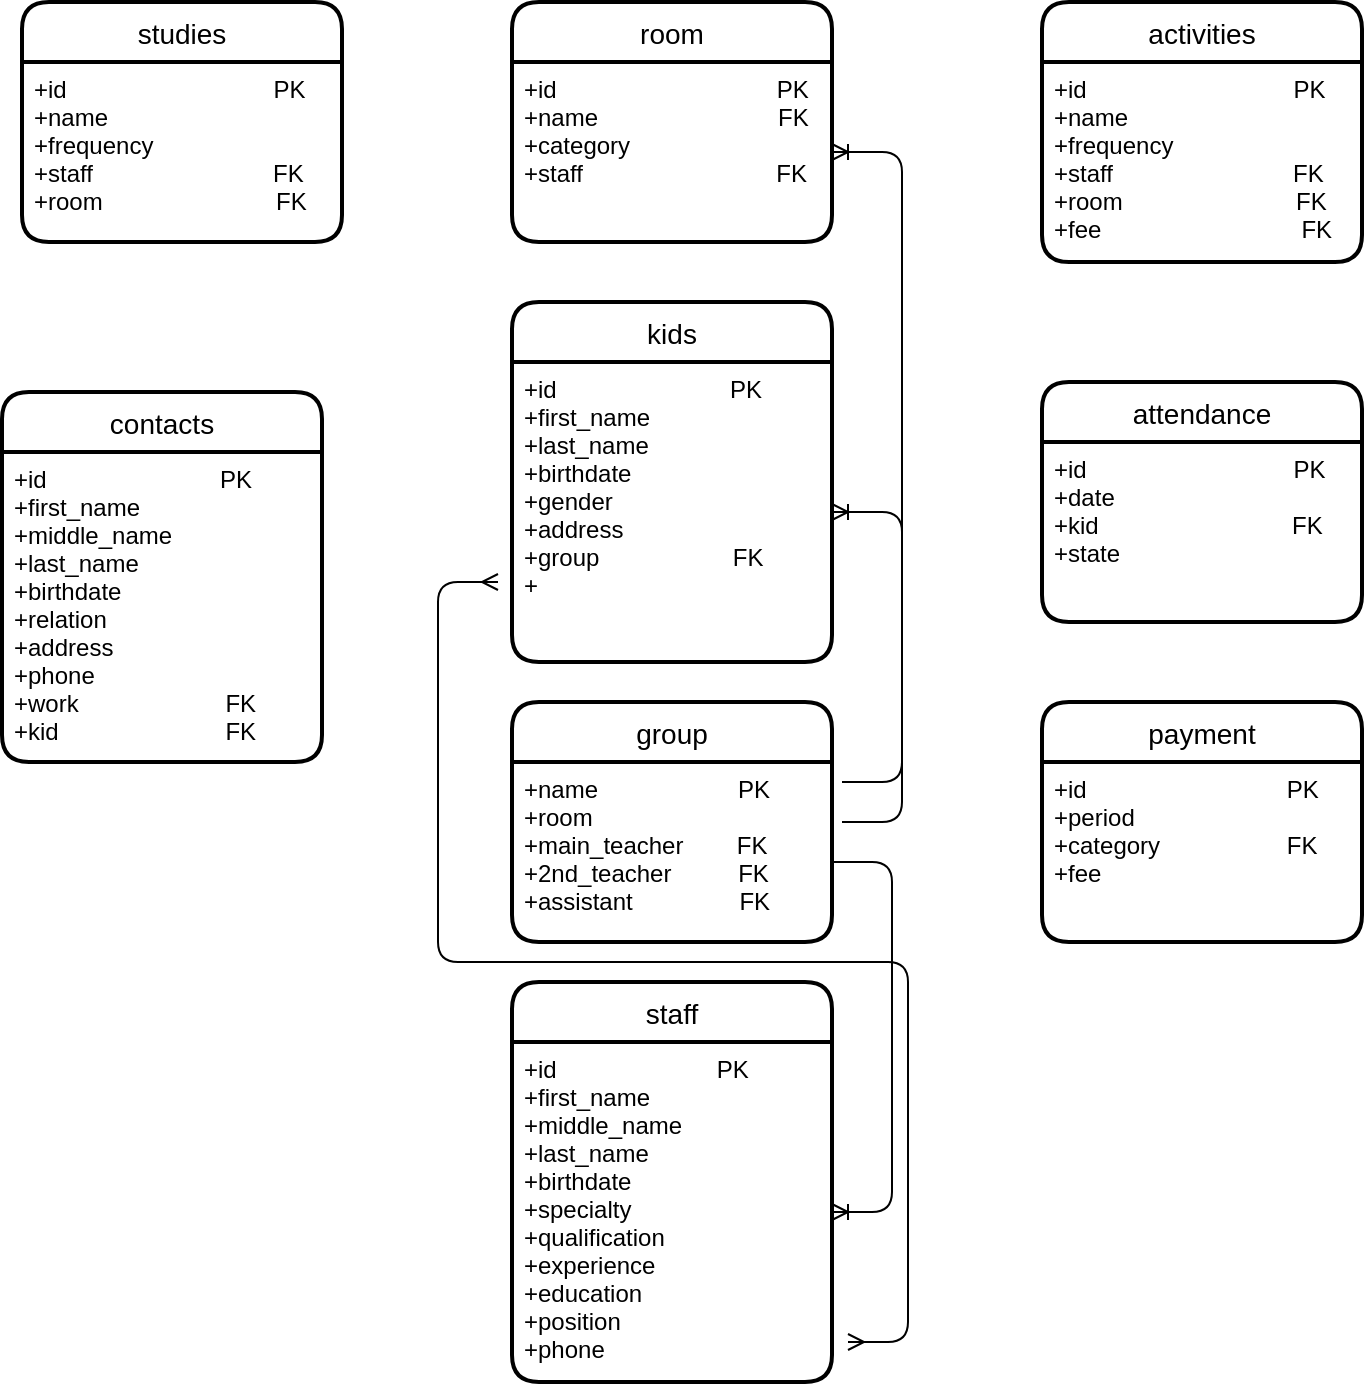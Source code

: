 <mxfile version="13.6.6" type="github">
  <diagram id="R2lEEEUBdFMjLlhIrx00" name="Page-1">
    <mxGraphModel dx="830" dy="2654" grid="1" gridSize="10" guides="1" tooltips="1" connect="1" arrows="1" fold="1" page="1" pageScale="1" pageWidth="850" pageHeight="1100" math="0" shadow="0" extFonts="Permanent Marker^https://fonts.googleapis.com/css?family=Permanent+Marker">
      <root>
        <mxCell id="0" />
        <mxCell id="1" parent="0" />
        <mxCell id="jtmZs7vrfvo6yjPVw2VY-1" value="kids" style="swimlane;childLayout=stackLayout;horizontal=1;startSize=30;horizontalStack=0;rounded=1;fontSize=14;fontStyle=0;strokeWidth=2;resizeParent=0;resizeLast=1;shadow=0;dashed=0;align=center;" vertex="1" parent="1">
          <mxGeometry x="345" y="-1810" width="160" height="180" as="geometry" />
        </mxCell>
        <mxCell id="jtmZs7vrfvo6yjPVw2VY-2" value="+id                          PK&#xa;+first_name&#xa;+last_name&#xa;+birthdate&#xa;+gender&#xa;+address&#xa;+group                    FK&#xa;+" style="align=left;strokeColor=none;fillColor=none;spacingLeft=4;fontSize=12;verticalAlign=top;resizable=0;rotatable=0;part=1;" vertex="1" parent="jtmZs7vrfvo6yjPVw2VY-1">
          <mxGeometry y="30" width="160" height="150" as="geometry" />
        </mxCell>
        <mxCell id="jtmZs7vrfvo6yjPVw2VY-48" value="activities" style="swimlane;childLayout=stackLayout;horizontal=1;startSize=30;horizontalStack=0;rounded=1;fontSize=14;fontStyle=0;strokeWidth=2;resizeParent=0;resizeLast=1;shadow=0;dashed=0;align=center;" vertex="1" parent="1">
          <mxGeometry x="610" y="-1960" width="160" height="130" as="geometry" />
        </mxCell>
        <mxCell id="jtmZs7vrfvo6yjPVw2VY-49" value="+id                               PK&#xa;+name&#xa;+frequency&#xa;+staff                           FK&#xa;+room                          FK&#xa;+fee                              FK" style="align=left;strokeColor=none;fillColor=none;spacingLeft=4;fontSize=12;verticalAlign=top;resizable=0;rotatable=0;part=1;" vertex="1" parent="jtmZs7vrfvo6yjPVw2VY-48">
          <mxGeometry y="30" width="160" height="100" as="geometry" />
        </mxCell>
        <mxCell id="jtmZs7vrfvo6yjPVw2VY-45" value="studies" style="swimlane;childLayout=stackLayout;horizontal=1;startSize=30;horizontalStack=0;rounded=1;fontSize=14;fontStyle=0;strokeWidth=2;resizeParent=0;resizeLast=1;shadow=0;dashed=0;align=center;" vertex="1" parent="1">
          <mxGeometry x="100" y="-1960" width="160" height="120" as="geometry" />
        </mxCell>
        <mxCell id="jtmZs7vrfvo6yjPVw2VY-46" value="+id                               PK&#xa;+name&#xa;+frequency&#xa;+staff                           FK&#xa;+room                          FK" style="align=left;strokeColor=none;fillColor=none;spacingLeft=4;fontSize=12;verticalAlign=top;resizable=0;rotatable=0;part=1;" vertex="1" parent="jtmZs7vrfvo6yjPVw2VY-45">
          <mxGeometry y="30" width="160" height="90" as="geometry" />
        </mxCell>
        <mxCell id="jtmZs7vrfvo6yjPVw2VY-50" value="room" style="swimlane;childLayout=stackLayout;horizontal=1;startSize=30;horizontalStack=0;rounded=1;fontSize=14;fontStyle=0;strokeWidth=2;resizeParent=0;resizeLast=1;shadow=0;dashed=0;align=center;" vertex="1" parent="1">
          <mxGeometry x="345" y="-1960" width="160" height="120" as="geometry" />
        </mxCell>
        <mxCell id="jtmZs7vrfvo6yjPVw2VY-51" value="+id                                 PK&#xa;+name                           FK&#xa;+category&#xa;+staff                             FK" style="align=left;strokeColor=none;fillColor=none;spacingLeft=4;fontSize=12;verticalAlign=top;resizable=0;rotatable=0;part=1;" vertex="1" parent="jtmZs7vrfvo6yjPVw2VY-50">
          <mxGeometry y="30" width="160" height="90" as="geometry" />
        </mxCell>
        <mxCell id="jtmZs7vrfvo6yjPVw2VY-53" value="attendance" style="swimlane;childLayout=stackLayout;horizontal=1;startSize=30;horizontalStack=0;rounded=1;fontSize=14;fontStyle=0;strokeWidth=2;resizeParent=0;resizeLast=1;shadow=0;dashed=0;align=center;" vertex="1" parent="1">
          <mxGeometry x="610" y="-1770" width="160" height="120" as="geometry" />
        </mxCell>
        <mxCell id="jtmZs7vrfvo6yjPVw2VY-54" value="+id                               PK&#xa;+date&#xa;+kid                             FK&#xa;+state&#xa;" style="align=left;strokeColor=none;fillColor=none;spacingLeft=4;fontSize=12;verticalAlign=top;resizable=0;rotatable=0;part=1;" vertex="1" parent="jtmZs7vrfvo6yjPVw2VY-53">
          <mxGeometry y="30" width="160" height="90" as="geometry" />
        </mxCell>
        <mxCell id="jtmZs7vrfvo6yjPVw2VY-55" value="payment" style="swimlane;childLayout=stackLayout;horizontal=1;startSize=30;horizontalStack=0;rounded=1;fontSize=14;fontStyle=0;strokeWidth=2;resizeParent=0;resizeLast=1;shadow=0;dashed=0;align=center;" vertex="1" parent="1">
          <mxGeometry x="610" y="-1610" width="160" height="120" as="geometry" />
        </mxCell>
        <mxCell id="jtmZs7vrfvo6yjPVw2VY-56" value="+id                              PK&#xa;+period&#xa;+category                   FK&#xa;+fee" style="align=left;strokeColor=none;fillColor=none;spacingLeft=4;fontSize=12;verticalAlign=top;resizable=0;rotatable=0;part=1;" vertex="1" parent="jtmZs7vrfvo6yjPVw2VY-55">
          <mxGeometry y="30" width="160" height="90" as="geometry" />
        </mxCell>
        <mxCell id="jtmZs7vrfvo6yjPVw2VY-57" value="contacts" style="swimlane;childLayout=stackLayout;horizontal=1;startSize=30;horizontalStack=0;rounded=1;fontSize=14;fontStyle=0;strokeWidth=2;resizeParent=0;resizeLast=1;shadow=0;dashed=0;align=center;" vertex="1" parent="1">
          <mxGeometry x="90" y="-1765" width="160" height="185" as="geometry" />
        </mxCell>
        <mxCell id="jtmZs7vrfvo6yjPVw2VY-58" value="+id                          PK&#xa;+first_name&#xa;+middle_name&#xa;+last_name&#xa;+birthdate&#xa;+relation&#xa;+address&#xa;+phone&#xa;+work                      FK&#xa;+kid                         FK" style="align=left;strokeColor=none;fillColor=none;spacingLeft=4;fontSize=12;verticalAlign=top;resizable=0;rotatable=0;part=1;" vertex="1" parent="jtmZs7vrfvo6yjPVw2VY-57">
          <mxGeometry y="30" width="160" height="155" as="geometry" />
        </mxCell>
        <mxCell id="jtmZs7vrfvo6yjPVw2VY-63" value="group" style="swimlane;childLayout=stackLayout;horizontal=1;startSize=30;horizontalStack=0;rounded=1;fontSize=14;fontStyle=0;strokeWidth=2;resizeParent=0;resizeLast=1;shadow=0;dashed=0;align=center;" vertex="1" parent="1">
          <mxGeometry x="345" y="-1610" width="160" height="120" as="geometry" />
        </mxCell>
        <mxCell id="jtmZs7vrfvo6yjPVw2VY-64" value="+name                     PK&#xa;+room&#xa;+main_teacher        FK&#xa;+2nd_teacher          FK&#xa;+assistant                FK" style="align=left;strokeColor=none;fillColor=none;spacingLeft=4;fontSize=12;verticalAlign=top;resizable=0;rotatable=0;part=1;" vertex="1" parent="jtmZs7vrfvo6yjPVw2VY-63">
          <mxGeometry y="30" width="160" height="90" as="geometry" />
        </mxCell>
        <mxCell id="jtmZs7vrfvo6yjPVw2VY-72" value="" style="edgeStyle=entityRelationEdgeStyle;fontSize=12;html=1;endArrow=ERoneToMany;" edge="1" parent="jtmZs7vrfvo6yjPVw2VY-63" target="jtmZs7vrfvo6yjPVw2VY-31">
          <mxGeometry width="100" height="100" relative="1" as="geometry">
            <mxPoint x="160" y="80" as="sourcePoint" />
            <mxPoint x="260" y="-20" as="targetPoint" />
          </mxGeometry>
        </mxCell>
        <mxCell id="jtmZs7vrfvo6yjPVw2VY-65" value="" style="edgeStyle=entityRelationEdgeStyle;fontSize=12;html=1;endArrow=ERoneToMany;" edge="1" parent="1" target="jtmZs7vrfvo6yjPVw2VY-51">
          <mxGeometry width="100" height="100" relative="1" as="geometry">
            <mxPoint x="510" y="-1550" as="sourcePoint" />
            <mxPoint x="610" y="-1650" as="targetPoint" />
          </mxGeometry>
        </mxCell>
        <mxCell id="jtmZs7vrfvo6yjPVw2VY-30" value="staff" style="swimlane;childLayout=stackLayout;horizontal=1;startSize=30;horizontalStack=0;rounded=1;fontSize=14;fontStyle=0;strokeWidth=2;resizeParent=0;resizeLast=1;shadow=0;dashed=0;align=center;" vertex="1" parent="1">
          <mxGeometry x="345" y="-1470" width="160" height="200" as="geometry" />
        </mxCell>
        <mxCell id="jtmZs7vrfvo6yjPVw2VY-31" value="+id                        PK&#xa;+first_name&#xa;+middle_name&#xa;+last_name&#xa;+birthdate&#xa;+specialty&#xa;+qualification&#xa;+experience&#xa;+education&#xa;+position&#xa;+phone" style="align=left;strokeColor=none;fillColor=none;spacingLeft=4;fontSize=12;verticalAlign=top;resizable=0;rotatable=0;part=1;" vertex="1" parent="jtmZs7vrfvo6yjPVw2VY-30">
          <mxGeometry y="30" width="160" height="170" as="geometry" />
        </mxCell>
        <mxCell id="jtmZs7vrfvo6yjPVw2VY-75" value="" style="edgeStyle=entityRelationEdgeStyle;fontSize=12;html=1;endArrow=ERoneToMany;" edge="1" parent="1" target="jtmZs7vrfvo6yjPVw2VY-2">
          <mxGeometry width="100" height="100" relative="1" as="geometry">
            <mxPoint x="510" y="-1570" as="sourcePoint" />
            <mxPoint x="590" y="-1679" as="targetPoint" />
          </mxGeometry>
        </mxCell>
        <mxCell id="jtmZs7vrfvo6yjPVw2VY-76" value="" style="edgeStyle=entityRelationEdgeStyle;fontSize=12;html=1;endArrow=ERmany;startArrow=ERmany;jumpStyle=none;" edge="1" parent="1">
          <mxGeometry width="100" height="100" relative="1" as="geometry">
            <mxPoint x="513" y="-1290" as="sourcePoint" />
            <mxPoint x="338" y="-1670" as="targetPoint" />
          </mxGeometry>
        </mxCell>
      </root>
    </mxGraphModel>
  </diagram>
</mxfile>
